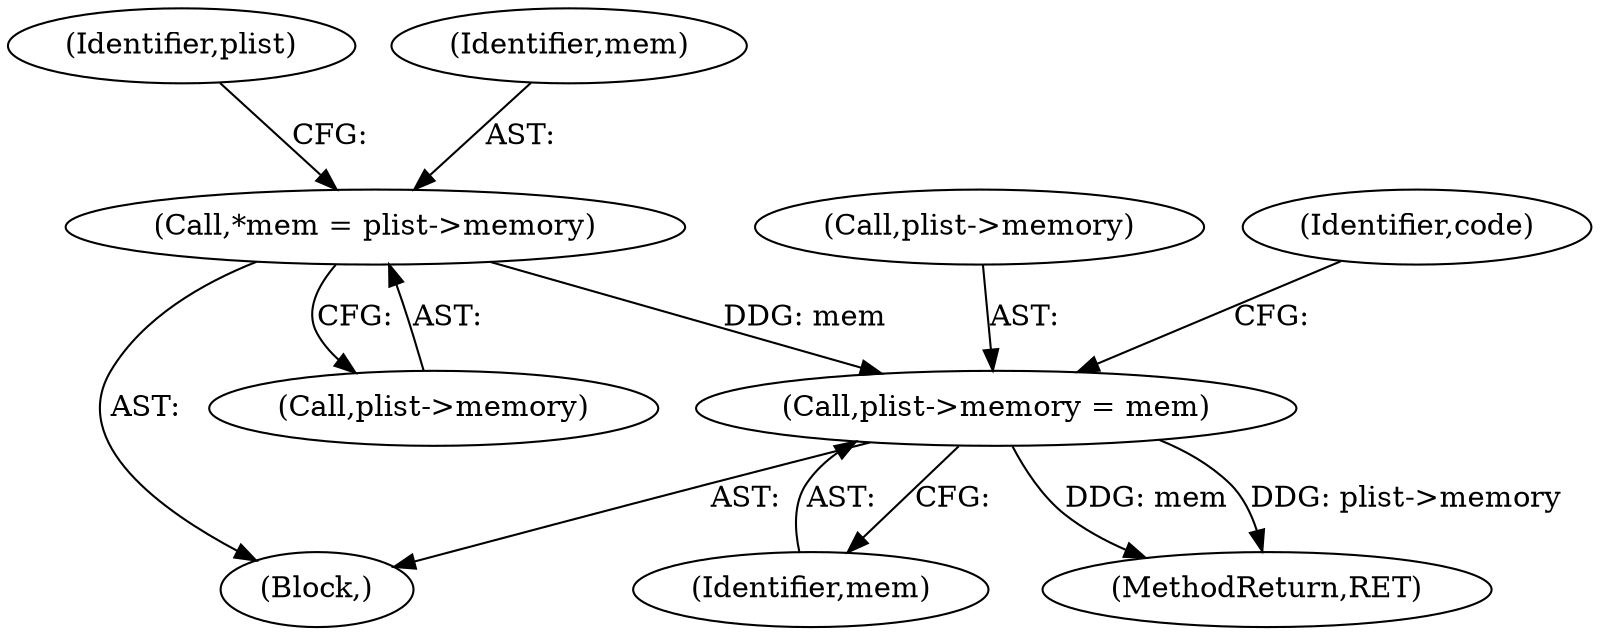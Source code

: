 digraph "0_ghostscript_c3476dde7743761a4e1d39a631716199b696b880@pointer" {
"1000593" [label="(Call,plist->memory = mem)"];
"1000537" [label="(Call,*mem = plist->memory)"];
"1000537" [label="(Call,*mem = plist->memory)"];
"1000594" [label="(Call,plist->memory)"];
"1000544" [label="(Identifier,plist)"];
"1000539" [label="(Call,plist->memory)"];
"1000597" [label="(Identifier,mem)"];
"1000535" [label="(Block,)"];
"1001551" [label="(MethodReturn,RET)"];
"1000538" [label="(Identifier,mem)"];
"1000593" [label="(Call,plist->memory = mem)"];
"1000600" [label="(Identifier,code)"];
"1000593" -> "1000535"  [label="AST: "];
"1000593" -> "1000597"  [label="CFG: "];
"1000594" -> "1000593"  [label="AST: "];
"1000597" -> "1000593"  [label="AST: "];
"1000600" -> "1000593"  [label="CFG: "];
"1000593" -> "1001551"  [label="DDG: mem"];
"1000593" -> "1001551"  [label="DDG: plist->memory"];
"1000537" -> "1000593"  [label="DDG: mem"];
"1000537" -> "1000535"  [label="AST: "];
"1000537" -> "1000539"  [label="CFG: "];
"1000538" -> "1000537"  [label="AST: "];
"1000539" -> "1000537"  [label="AST: "];
"1000544" -> "1000537"  [label="CFG: "];
}
